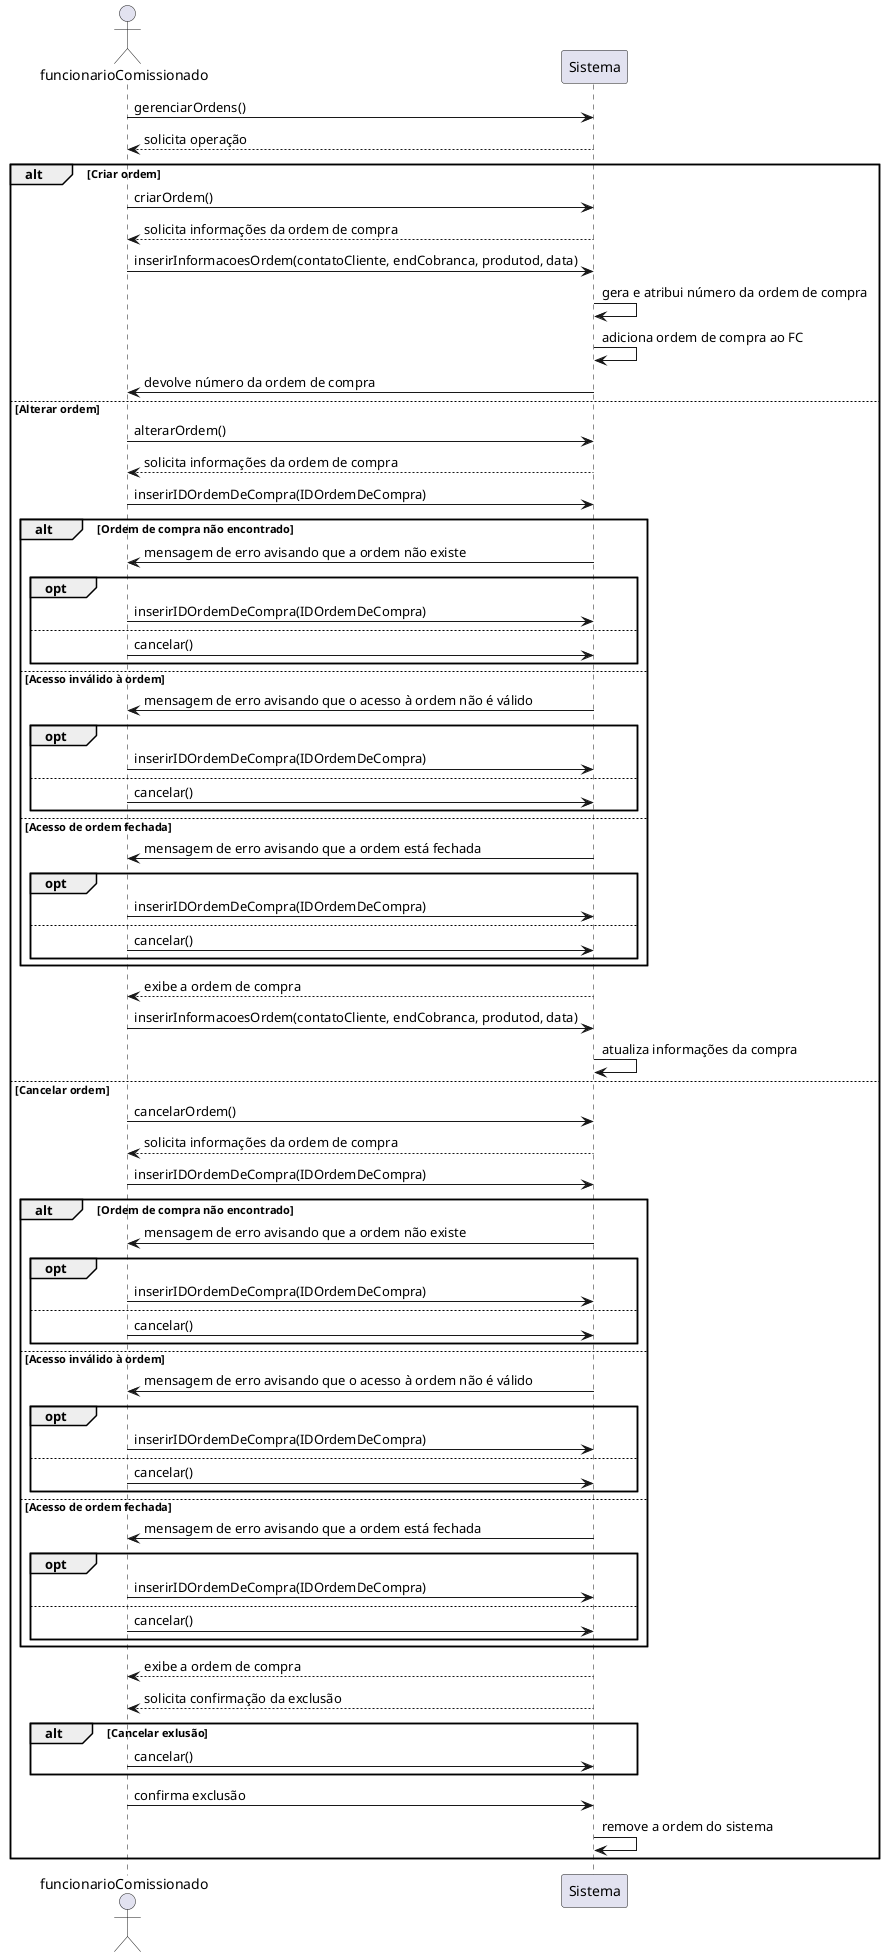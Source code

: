 @startuml

actor funcionarioComissionado as FC

FC -> Sistema : gerenciarOrdens()
FC <-- Sistema : solicita operação

alt Criar ordem
    FC -> Sistema : criarOrdem()
    FC <-- Sistema : solicita informações da ordem de compra
    FC -> Sistema : inserirInformacoesOrdem(contatoCliente, endCobranca, produtod, data)
    Sistema -> Sistema : gera e atribui número da ordem de compra
    Sistema -> Sistema : adiciona ordem de compra ao FC
    FC <- Sistema : devolve número da ordem de compra
else Alterar ordem
    FC -> Sistema : alterarOrdem()
    FC <-- Sistema : solicita informações da ordem de compra
    FC -> Sistema : inserirIDOrdemDeCompra(IDOrdemDeCompra)
    alt Ordem de compra não encontrado
        FC <- Sistema : mensagem de erro avisando que a ordem não existe
        opt
            FC -> Sistema : inserirIDOrdemDeCompra(IDOrdemDeCompra)
        else
            FC -> Sistema : cancelar()
        end
    else Acesso inválido à ordem
        FC <- Sistema : mensagem de erro avisando que o acesso à ordem não é válido
        opt
            FC -> Sistema : inserirIDOrdemDeCompra(IDOrdemDeCompra)
        else
            FC -> Sistema : cancelar()
        end
    else Acesso de ordem fechada
        FC <- Sistema : mensagem de erro avisando que a ordem está fechada
        opt
            FC -> Sistema : inserirIDOrdemDeCompra(IDOrdemDeCompra)
        else
            FC -> Sistema : cancelar()
        end
    end
    FC <-- Sistema : exibe a ordem de compra 
    FC -> Sistema : inserirInformacoesOrdem(contatoCliente, endCobranca, produtod, data)
    Sistema -> Sistema : atualiza informações da compra
else Cancelar ordem
    FC -> Sistema : cancelarOrdem()
    FC <-- Sistema : solicita informações da ordem de compra
    FC -> Sistema : inserirIDOrdemDeCompra(IDOrdemDeCompra)
    alt Ordem de compra não encontrado
        FC <- Sistema : mensagem de erro avisando que a ordem não existe
        opt
            FC -> Sistema : inserirIDOrdemDeCompra(IDOrdemDeCompra)
        else
            FC -> Sistema : cancelar()
        end
    else Acesso inválido à ordem
        FC <- Sistema : mensagem de erro avisando que o acesso à ordem não é válido
        opt
            FC -> Sistema : inserirIDOrdemDeCompra(IDOrdemDeCompra)
        else
            FC -> Sistema : cancelar()
        end
    else Acesso de ordem fechada
        FC <- Sistema : mensagem de erro avisando que a ordem está fechada
        opt
            FC -> Sistema : inserirIDOrdemDeCompra(IDOrdemDeCompra)
        else
            FC -> Sistema : cancelar()
        end
    end
    FC <-- Sistema : exibe a ordem de compra 
    FC <-- Sistema : solicita confirmação da exclusão
    alt Cancelar exlusão
        FC -> Sistema : cancelar()
    end
    FC -> Sistema : confirma exclusão
    Sistema -> Sistema : remove a ordem do sistema
end


@enduml